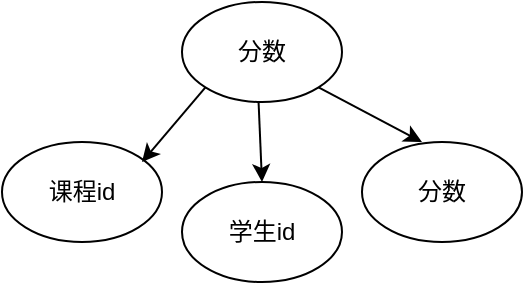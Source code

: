 <mxfile version="16.5.1" type="device"><diagram id="x8Jjq8fpHaDlx2RiXgc_" name="第 1 页"><mxGraphModel dx="1038" dy="660" grid="1" gridSize="10" guides="1" tooltips="1" connect="1" arrows="1" fold="1" page="1" pageScale="1" pageWidth="1169" pageHeight="827" math="0" shadow="0"><root><mxCell id="0"/><mxCell id="1" parent="0"/><mxCell id="HHNJELnzOPXHOgSBv8bZ-146" value="分数" style="ellipse;whiteSpace=wrap;html=1;" vertex="1" parent="1"><mxGeometry x="400" y="180" width="80" height="50" as="geometry"/></mxCell><mxCell id="HHNJELnzOPXHOgSBv8bZ-148" value="课程id" style="ellipse;whiteSpace=wrap;html=1;" vertex="1" parent="1"><mxGeometry x="310" y="250" width="80" height="50" as="geometry"/></mxCell><mxCell id="HHNJELnzOPXHOgSBv8bZ-149" value="分数" style="ellipse;whiteSpace=wrap;html=1;" vertex="1" parent="1"><mxGeometry x="490" y="250" width="80" height="50" as="geometry"/></mxCell><mxCell id="HHNJELnzOPXHOgSBv8bZ-150" value="" style="endArrow=classic;html=1;rounded=0;exitX=0;exitY=1;exitDx=0;exitDy=0;" edge="1" parent="1" source="HHNJELnzOPXHOgSBv8bZ-146"><mxGeometry width="50" height="50" relative="1" as="geometry"><mxPoint x="440" y="200" as="sourcePoint"/><mxPoint x="380" y="260" as="targetPoint"/></mxGeometry></mxCell><mxCell id="HHNJELnzOPXHOgSBv8bZ-151" value="" style="endArrow=classic;html=1;rounded=0;exitX=1;exitY=1;exitDx=0;exitDy=0;" edge="1" parent="1" source="HHNJELnzOPXHOgSBv8bZ-146"><mxGeometry width="50" height="50" relative="1" as="geometry"><mxPoint x="551.716" y="212.678" as="sourcePoint"/><mxPoint x="520" y="250" as="targetPoint"/></mxGeometry></mxCell><mxCell id="HHNJELnzOPXHOgSBv8bZ-152" value="学生id" style="ellipse;whiteSpace=wrap;html=1;" vertex="1" parent="1"><mxGeometry x="400" y="270" width="80" height="50" as="geometry"/></mxCell><mxCell id="HHNJELnzOPXHOgSBv8bZ-153" value="" style="endArrow=classic;html=1;rounded=0;exitX=1;exitY=1;exitDx=0;exitDy=0;entryX=0.5;entryY=0;entryDx=0;entryDy=0;" edge="1" parent="1" target="HHNJELnzOPXHOgSBv8bZ-152"><mxGeometry width="50" height="50" relative="1" as="geometry"><mxPoint x="438.284" y="229.998" as="sourcePoint"/><mxPoint x="490" y="257.32" as="targetPoint"/></mxGeometry></mxCell></root></mxGraphModel></diagram></mxfile>